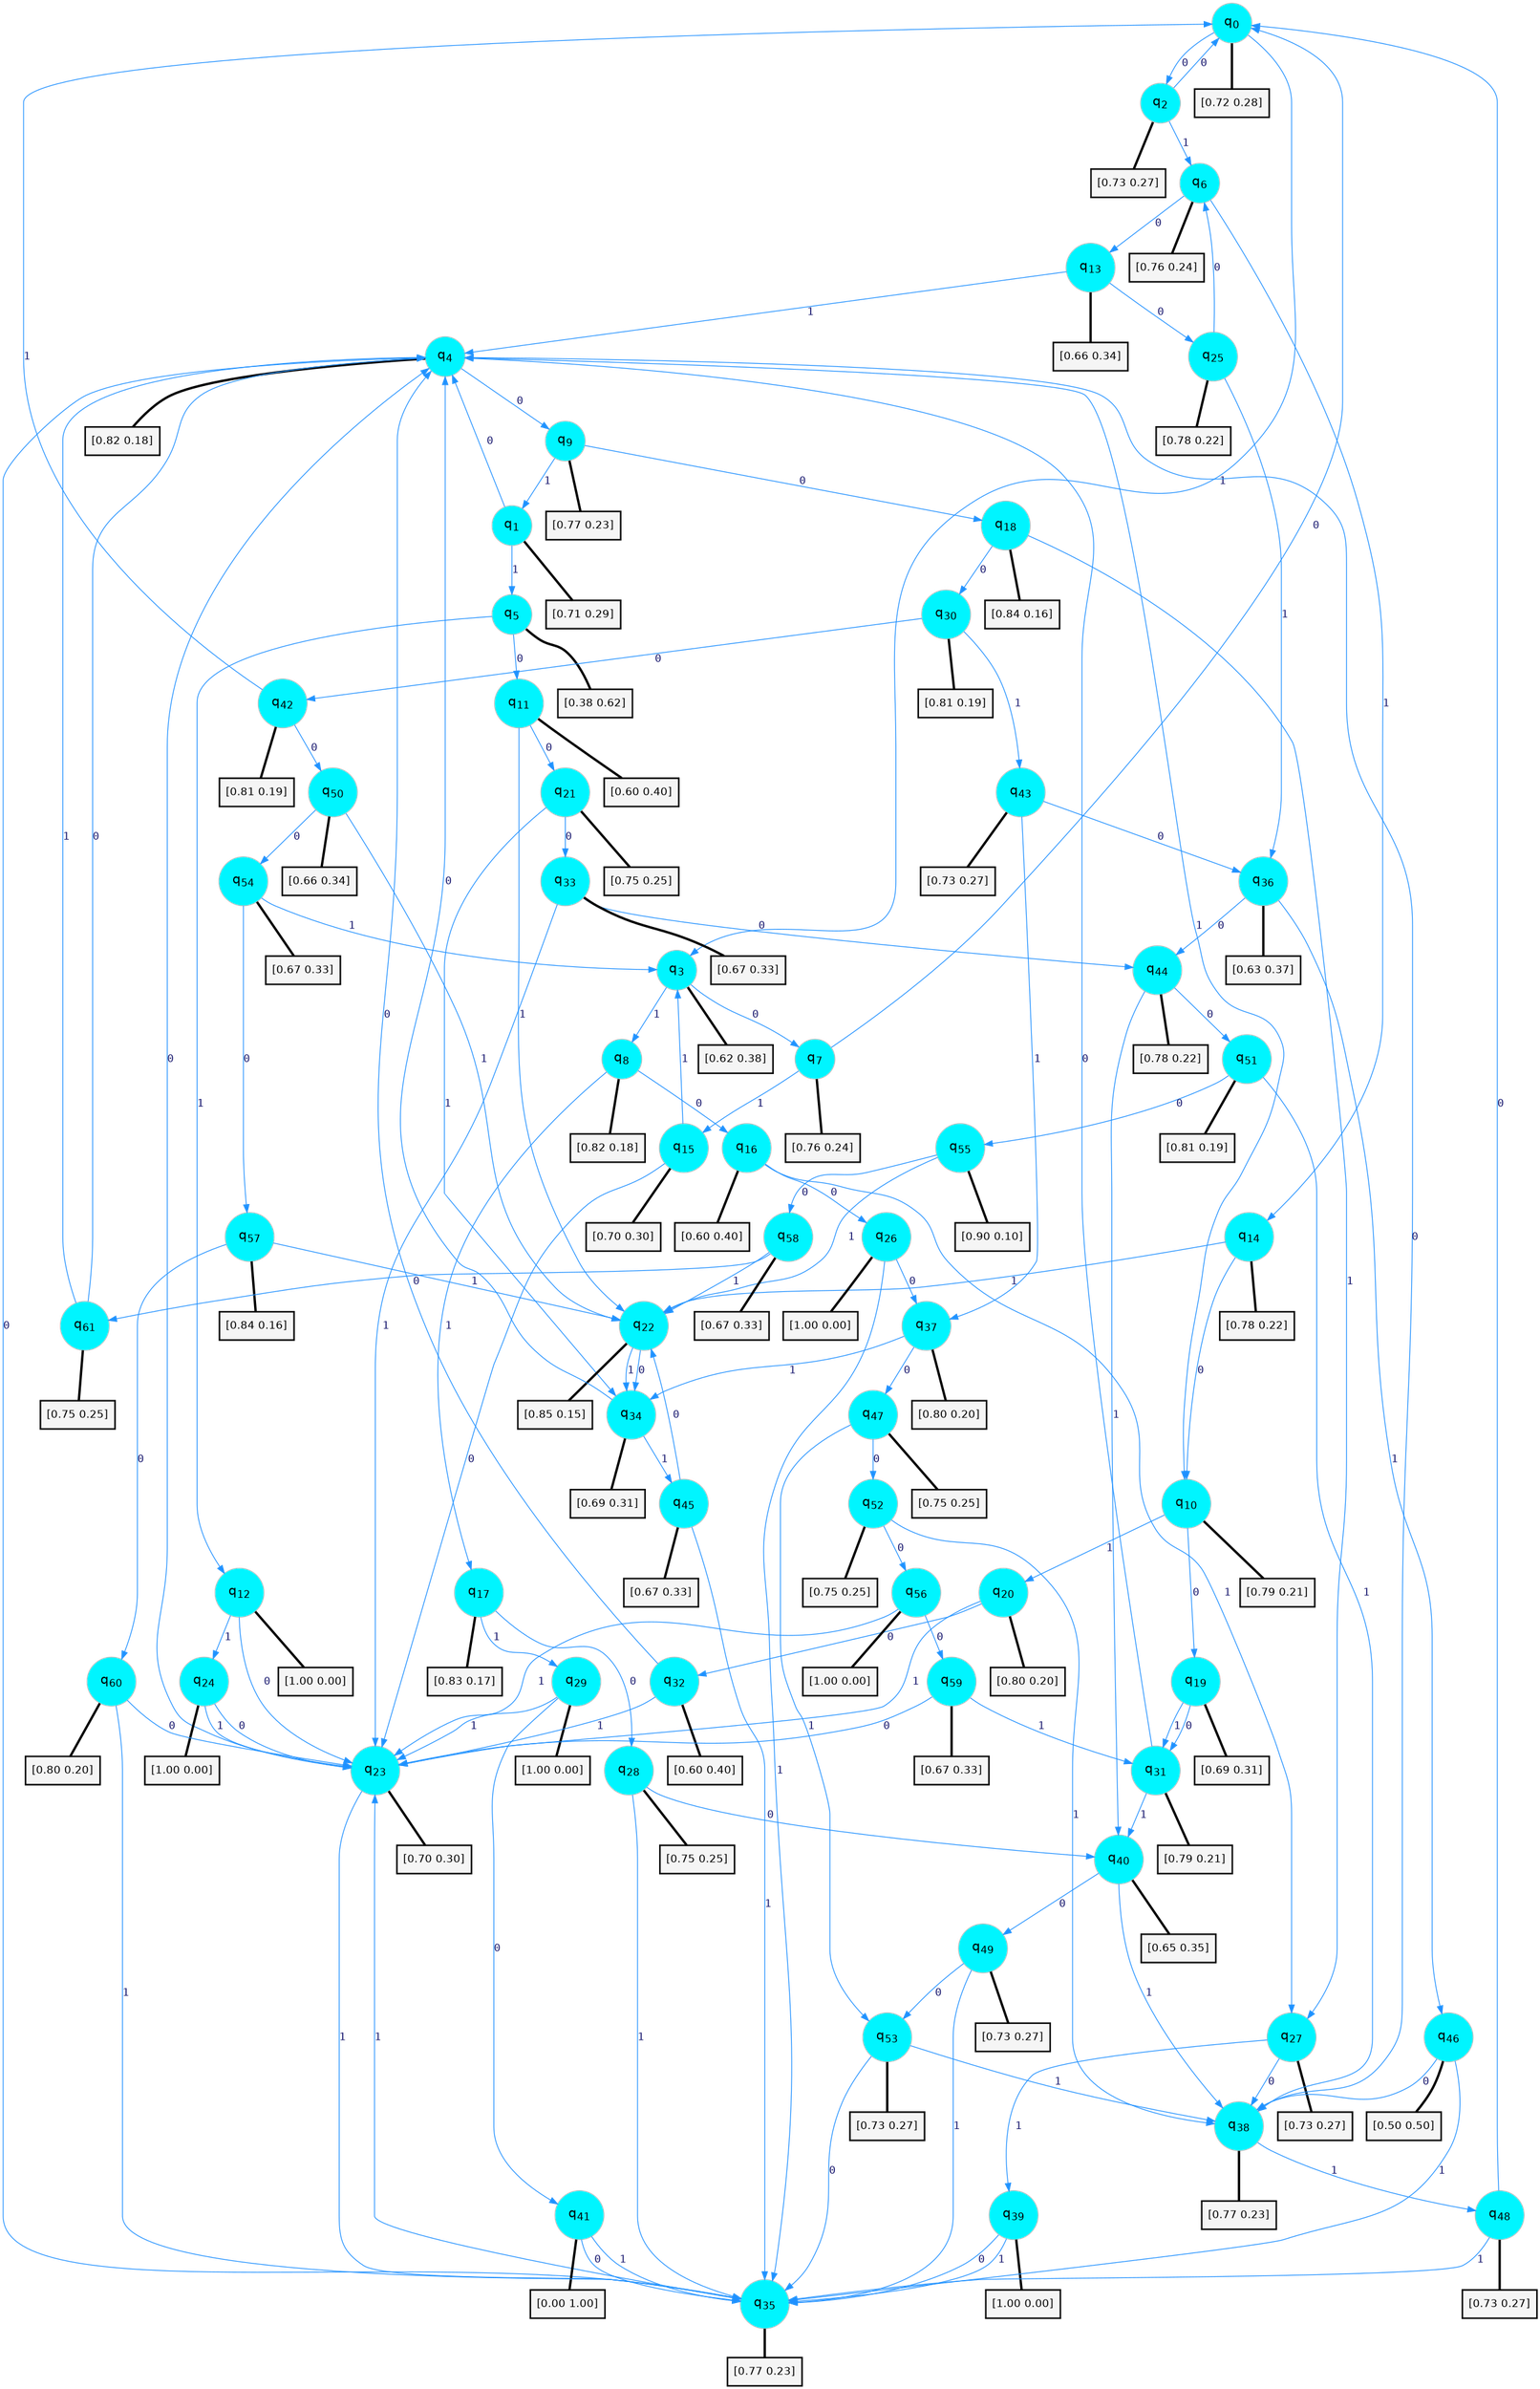 digraph G {
graph [
bgcolor=transparent, dpi=300, rankdir=TD, size="40,25"];
node [
color=gray, fillcolor=turquoise1, fontcolor=black, fontname=Helvetica, fontsize=16, fontweight=bold, shape=circle, style=filled];
edge [
arrowsize=1, color=dodgerblue1, fontcolor=midnightblue, fontname=courier, fontweight=bold, penwidth=1, style=solid, weight=20];
0[label=<q<SUB>0</SUB>>];
1[label=<q<SUB>1</SUB>>];
2[label=<q<SUB>2</SUB>>];
3[label=<q<SUB>3</SUB>>];
4[label=<q<SUB>4</SUB>>];
5[label=<q<SUB>5</SUB>>];
6[label=<q<SUB>6</SUB>>];
7[label=<q<SUB>7</SUB>>];
8[label=<q<SUB>8</SUB>>];
9[label=<q<SUB>9</SUB>>];
10[label=<q<SUB>10</SUB>>];
11[label=<q<SUB>11</SUB>>];
12[label=<q<SUB>12</SUB>>];
13[label=<q<SUB>13</SUB>>];
14[label=<q<SUB>14</SUB>>];
15[label=<q<SUB>15</SUB>>];
16[label=<q<SUB>16</SUB>>];
17[label=<q<SUB>17</SUB>>];
18[label=<q<SUB>18</SUB>>];
19[label=<q<SUB>19</SUB>>];
20[label=<q<SUB>20</SUB>>];
21[label=<q<SUB>21</SUB>>];
22[label=<q<SUB>22</SUB>>];
23[label=<q<SUB>23</SUB>>];
24[label=<q<SUB>24</SUB>>];
25[label=<q<SUB>25</SUB>>];
26[label=<q<SUB>26</SUB>>];
27[label=<q<SUB>27</SUB>>];
28[label=<q<SUB>28</SUB>>];
29[label=<q<SUB>29</SUB>>];
30[label=<q<SUB>30</SUB>>];
31[label=<q<SUB>31</SUB>>];
32[label=<q<SUB>32</SUB>>];
33[label=<q<SUB>33</SUB>>];
34[label=<q<SUB>34</SUB>>];
35[label=<q<SUB>35</SUB>>];
36[label=<q<SUB>36</SUB>>];
37[label=<q<SUB>37</SUB>>];
38[label=<q<SUB>38</SUB>>];
39[label=<q<SUB>39</SUB>>];
40[label=<q<SUB>40</SUB>>];
41[label=<q<SUB>41</SUB>>];
42[label=<q<SUB>42</SUB>>];
43[label=<q<SUB>43</SUB>>];
44[label=<q<SUB>44</SUB>>];
45[label=<q<SUB>45</SUB>>];
46[label=<q<SUB>46</SUB>>];
47[label=<q<SUB>47</SUB>>];
48[label=<q<SUB>48</SUB>>];
49[label=<q<SUB>49</SUB>>];
50[label=<q<SUB>50</SUB>>];
51[label=<q<SUB>51</SUB>>];
52[label=<q<SUB>52</SUB>>];
53[label=<q<SUB>53</SUB>>];
54[label=<q<SUB>54</SUB>>];
55[label=<q<SUB>55</SUB>>];
56[label=<q<SUB>56</SUB>>];
57[label=<q<SUB>57</SUB>>];
58[label=<q<SUB>58</SUB>>];
59[label=<q<SUB>59</SUB>>];
60[label=<q<SUB>60</SUB>>];
61[label=<q<SUB>61</SUB>>];
62[label="[0.72 0.28]", shape=box,fontcolor=black, fontname=Helvetica, fontsize=14, penwidth=2, fillcolor=whitesmoke,color=black];
63[label="[0.71 0.29]", shape=box,fontcolor=black, fontname=Helvetica, fontsize=14, penwidth=2, fillcolor=whitesmoke,color=black];
64[label="[0.73 0.27]", shape=box,fontcolor=black, fontname=Helvetica, fontsize=14, penwidth=2, fillcolor=whitesmoke,color=black];
65[label="[0.62 0.38]", shape=box,fontcolor=black, fontname=Helvetica, fontsize=14, penwidth=2, fillcolor=whitesmoke,color=black];
66[label="[0.82 0.18]", shape=box,fontcolor=black, fontname=Helvetica, fontsize=14, penwidth=2, fillcolor=whitesmoke,color=black];
67[label="[0.38 0.62]", shape=box,fontcolor=black, fontname=Helvetica, fontsize=14, penwidth=2, fillcolor=whitesmoke,color=black];
68[label="[0.76 0.24]", shape=box,fontcolor=black, fontname=Helvetica, fontsize=14, penwidth=2, fillcolor=whitesmoke,color=black];
69[label="[0.76 0.24]", shape=box,fontcolor=black, fontname=Helvetica, fontsize=14, penwidth=2, fillcolor=whitesmoke,color=black];
70[label="[0.82 0.18]", shape=box,fontcolor=black, fontname=Helvetica, fontsize=14, penwidth=2, fillcolor=whitesmoke,color=black];
71[label="[0.77 0.23]", shape=box,fontcolor=black, fontname=Helvetica, fontsize=14, penwidth=2, fillcolor=whitesmoke,color=black];
72[label="[0.79 0.21]", shape=box,fontcolor=black, fontname=Helvetica, fontsize=14, penwidth=2, fillcolor=whitesmoke,color=black];
73[label="[0.60 0.40]", shape=box,fontcolor=black, fontname=Helvetica, fontsize=14, penwidth=2, fillcolor=whitesmoke,color=black];
74[label="[1.00 0.00]", shape=box,fontcolor=black, fontname=Helvetica, fontsize=14, penwidth=2, fillcolor=whitesmoke,color=black];
75[label="[0.66 0.34]", shape=box,fontcolor=black, fontname=Helvetica, fontsize=14, penwidth=2, fillcolor=whitesmoke,color=black];
76[label="[0.78 0.22]", shape=box,fontcolor=black, fontname=Helvetica, fontsize=14, penwidth=2, fillcolor=whitesmoke,color=black];
77[label="[0.70 0.30]", shape=box,fontcolor=black, fontname=Helvetica, fontsize=14, penwidth=2, fillcolor=whitesmoke,color=black];
78[label="[0.60 0.40]", shape=box,fontcolor=black, fontname=Helvetica, fontsize=14, penwidth=2, fillcolor=whitesmoke,color=black];
79[label="[0.83 0.17]", shape=box,fontcolor=black, fontname=Helvetica, fontsize=14, penwidth=2, fillcolor=whitesmoke,color=black];
80[label="[0.84 0.16]", shape=box,fontcolor=black, fontname=Helvetica, fontsize=14, penwidth=2, fillcolor=whitesmoke,color=black];
81[label="[0.69 0.31]", shape=box,fontcolor=black, fontname=Helvetica, fontsize=14, penwidth=2, fillcolor=whitesmoke,color=black];
82[label="[0.80 0.20]", shape=box,fontcolor=black, fontname=Helvetica, fontsize=14, penwidth=2, fillcolor=whitesmoke,color=black];
83[label="[0.75 0.25]", shape=box,fontcolor=black, fontname=Helvetica, fontsize=14, penwidth=2, fillcolor=whitesmoke,color=black];
84[label="[0.85 0.15]", shape=box,fontcolor=black, fontname=Helvetica, fontsize=14, penwidth=2, fillcolor=whitesmoke,color=black];
85[label="[0.70 0.30]", shape=box,fontcolor=black, fontname=Helvetica, fontsize=14, penwidth=2, fillcolor=whitesmoke,color=black];
86[label="[1.00 0.00]", shape=box,fontcolor=black, fontname=Helvetica, fontsize=14, penwidth=2, fillcolor=whitesmoke,color=black];
87[label="[0.78 0.22]", shape=box,fontcolor=black, fontname=Helvetica, fontsize=14, penwidth=2, fillcolor=whitesmoke,color=black];
88[label="[1.00 0.00]", shape=box,fontcolor=black, fontname=Helvetica, fontsize=14, penwidth=2, fillcolor=whitesmoke,color=black];
89[label="[0.73 0.27]", shape=box,fontcolor=black, fontname=Helvetica, fontsize=14, penwidth=2, fillcolor=whitesmoke,color=black];
90[label="[0.75 0.25]", shape=box,fontcolor=black, fontname=Helvetica, fontsize=14, penwidth=2, fillcolor=whitesmoke,color=black];
91[label="[1.00 0.00]", shape=box,fontcolor=black, fontname=Helvetica, fontsize=14, penwidth=2, fillcolor=whitesmoke,color=black];
92[label="[0.81 0.19]", shape=box,fontcolor=black, fontname=Helvetica, fontsize=14, penwidth=2, fillcolor=whitesmoke,color=black];
93[label="[0.79 0.21]", shape=box,fontcolor=black, fontname=Helvetica, fontsize=14, penwidth=2, fillcolor=whitesmoke,color=black];
94[label="[0.60 0.40]", shape=box,fontcolor=black, fontname=Helvetica, fontsize=14, penwidth=2, fillcolor=whitesmoke,color=black];
95[label="[0.67 0.33]", shape=box,fontcolor=black, fontname=Helvetica, fontsize=14, penwidth=2, fillcolor=whitesmoke,color=black];
96[label="[0.69 0.31]", shape=box,fontcolor=black, fontname=Helvetica, fontsize=14, penwidth=2, fillcolor=whitesmoke,color=black];
97[label="[0.77 0.23]", shape=box,fontcolor=black, fontname=Helvetica, fontsize=14, penwidth=2, fillcolor=whitesmoke,color=black];
98[label="[0.63 0.37]", shape=box,fontcolor=black, fontname=Helvetica, fontsize=14, penwidth=2, fillcolor=whitesmoke,color=black];
99[label="[0.80 0.20]", shape=box,fontcolor=black, fontname=Helvetica, fontsize=14, penwidth=2, fillcolor=whitesmoke,color=black];
100[label="[0.77 0.23]", shape=box,fontcolor=black, fontname=Helvetica, fontsize=14, penwidth=2, fillcolor=whitesmoke,color=black];
101[label="[1.00 0.00]", shape=box,fontcolor=black, fontname=Helvetica, fontsize=14, penwidth=2, fillcolor=whitesmoke,color=black];
102[label="[0.65 0.35]", shape=box,fontcolor=black, fontname=Helvetica, fontsize=14, penwidth=2, fillcolor=whitesmoke,color=black];
103[label="[0.00 1.00]", shape=box,fontcolor=black, fontname=Helvetica, fontsize=14, penwidth=2, fillcolor=whitesmoke,color=black];
104[label="[0.81 0.19]", shape=box,fontcolor=black, fontname=Helvetica, fontsize=14, penwidth=2, fillcolor=whitesmoke,color=black];
105[label="[0.73 0.27]", shape=box,fontcolor=black, fontname=Helvetica, fontsize=14, penwidth=2, fillcolor=whitesmoke,color=black];
106[label="[0.78 0.22]", shape=box,fontcolor=black, fontname=Helvetica, fontsize=14, penwidth=2, fillcolor=whitesmoke,color=black];
107[label="[0.67 0.33]", shape=box,fontcolor=black, fontname=Helvetica, fontsize=14, penwidth=2, fillcolor=whitesmoke,color=black];
108[label="[0.50 0.50]", shape=box,fontcolor=black, fontname=Helvetica, fontsize=14, penwidth=2, fillcolor=whitesmoke,color=black];
109[label="[0.75 0.25]", shape=box,fontcolor=black, fontname=Helvetica, fontsize=14, penwidth=2, fillcolor=whitesmoke,color=black];
110[label="[0.73 0.27]", shape=box,fontcolor=black, fontname=Helvetica, fontsize=14, penwidth=2, fillcolor=whitesmoke,color=black];
111[label="[0.73 0.27]", shape=box,fontcolor=black, fontname=Helvetica, fontsize=14, penwidth=2, fillcolor=whitesmoke,color=black];
112[label="[0.66 0.34]", shape=box,fontcolor=black, fontname=Helvetica, fontsize=14, penwidth=2, fillcolor=whitesmoke,color=black];
113[label="[0.81 0.19]", shape=box,fontcolor=black, fontname=Helvetica, fontsize=14, penwidth=2, fillcolor=whitesmoke,color=black];
114[label="[0.75 0.25]", shape=box,fontcolor=black, fontname=Helvetica, fontsize=14, penwidth=2, fillcolor=whitesmoke,color=black];
115[label="[0.73 0.27]", shape=box,fontcolor=black, fontname=Helvetica, fontsize=14, penwidth=2, fillcolor=whitesmoke,color=black];
116[label="[0.67 0.33]", shape=box,fontcolor=black, fontname=Helvetica, fontsize=14, penwidth=2, fillcolor=whitesmoke,color=black];
117[label="[0.90 0.10]", shape=box,fontcolor=black, fontname=Helvetica, fontsize=14, penwidth=2, fillcolor=whitesmoke,color=black];
118[label="[1.00 0.00]", shape=box,fontcolor=black, fontname=Helvetica, fontsize=14, penwidth=2, fillcolor=whitesmoke,color=black];
119[label="[0.84 0.16]", shape=box,fontcolor=black, fontname=Helvetica, fontsize=14, penwidth=2, fillcolor=whitesmoke,color=black];
120[label="[0.67 0.33]", shape=box,fontcolor=black, fontname=Helvetica, fontsize=14, penwidth=2, fillcolor=whitesmoke,color=black];
121[label="[0.67 0.33]", shape=box,fontcolor=black, fontname=Helvetica, fontsize=14, penwidth=2, fillcolor=whitesmoke,color=black];
122[label="[0.80 0.20]", shape=box,fontcolor=black, fontname=Helvetica, fontsize=14, penwidth=2, fillcolor=whitesmoke,color=black];
123[label="[0.75 0.25]", shape=box,fontcolor=black, fontname=Helvetica, fontsize=14, penwidth=2, fillcolor=whitesmoke,color=black];
0->2 [label=0];
0->3 [label=1];
0->62 [arrowhead=none, penwidth=3,color=black];
1->4 [label=0];
1->5 [label=1];
1->63 [arrowhead=none, penwidth=3,color=black];
2->0 [label=0];
2->6 [label=1];
2->64 [arrowhead=none, penwidth=3,color=black];
3->7 [label=0];
3->8 [label=1];
3->65 [arrowhead=none, penwidth=3,color=black];
4->9 [label=0];
4->10 [label=1];
4->66 [arrowhead=none, penwidth=3,color=black];
5->11 [label=0];
5->12 [label=1];
5->67 [arrowhead=none, penwidth=3,color=black];
6->13 [label=0];
6->14 [label=1];
6->68 [arrowhead=none, penwidth=3,color=black];
7->0 [label=0];
7->15 [label=1];
7->69 [arrowhead=none, penwidth=3,color=black];
8->16 [label=0];
8->17 [label=1];
8->70 [arrowhead=none, penwidth=3,color=black];
9->18 [label=0];
9->1 [label=1];
9->71 [arrowhead=none, penwidth=3,color=black];
10->19 [label=0];
10->20 [label=1];
10->72 [arrowhead=none, penwidth=3,color=black];
11->21 [label=0];
11->22 [label=1];
11->73 [arrowhead=none, penwidth=3,color=black];
12->23 [label=0];
12->24 [label=1];
12->74 [arrowhead=none, penwidth=3,color=black];
13->25 [label=0];
13->4 [label=1];
13->75 [arrowhead=none, penwidth=3,color=black];
14->10 [label=0];
14->22 [label=1];
14->76 [arrowhead=none, penwidth=3,color=black];
15->23 [label=0];
15->3 [label=1];
15->77 [arrowhead=none, penwidth=3,color=black];
16->26 [label=0];
16->27 [label=1];
16->78 [arrowhead=none, penwidth=3,color=black];
17->28 [label=0];
17->29 [label=1];
17->79 [arrowhead=none, penwidth=3,color=black];
18->30 [label=0];
18->27 [label=1];
18->80 [arrowhead=none, penwidth=3,color=black];
19->31 [label=0];
19->31 [label=1];
19->81 [arrowhead=none, penwidth=3,color=black];
20->32 [label=0];
20->23 [label=1];
20->82 [arrowhead=none, penwidth=3,color=black];
21->33 [label=0];
21->34 [label=1];
21->83 [arrowhead=none, penwidth=3,color=black];
22->34 [label=0];
22->34 [label=1];
22->84 [arrowhead=none, penwidth=3,color=black];
23->4 [label=0];
23->35 [label=1];
23->85 [arrowhead=none, penwidth=3,color=black];
24->23 [label=0];
24->23 [label=1];
24->86 [arrowhead=none, penwidth=3,color=black];
25->6 [label=0];
25->36 [label=1];
25->87 [arrowhead=none, penwidth=3,color=black];
26->37 [label=0];
26->35 [label=1];
26->88 [arrowhead=none, penwidth=3,color=black];
27->38 [label=0];
27->39 [label=1];
27->89 [arrowhead=none, penwidth=3,color=black];
28->40 [label=0];
28->35 [label=1];
28->90 [arrowhead=none, penwidth=3,color=black];
29->41 [label=0];
29->23 [label=1];
29->91 [arrowhead=none, penwidth=3,color=black];
30->42 [label=0];
30->43 [label=1];
30->92 [arrowhead=none, penwidth=3,color=black];
31->4 [label=0];
31->40 [label=1];
31->93 [arrowhead=none, penwidth=3,color=black];
32->4 [label=0];
32->23 [label=1];
32->94 [arrowhead=none, penwidth=3,color=black];
33->44 [label=0];
33->23 [label=1];
33->95 [arrowhead=none, penwidth=3,color=black];
34->4 [label=0];
34->45 [label=1];
34->96 [arrowhead=none, penwidth=3,color=black];
35->4 [label=0];
35->23 [label=1];
35->97 [arrowhead=none, penwidth=3,color=black];
36->44 [label=0];
36->46 [label=1];
36->98 [arrowhead=none, penwidth=3,color=black];
37->47 [label=0];
37->34 [label=1];
37->99 [arrowhead=none, penwidth=3,color=black];
38->4 [label=0];
38->48 [label=1];
38->100 [arrowhead=none, penwidth=3,color=black];
39->35 [label=0];
39->35 [label=1];
39->101 [arrowhead=none, penwidth=3,color=black];
40->49 [label=0];
40->38 [label=1];
40->102 [arrowhead=none, penwidth=3,color=black];
41->35 [label=0];
41->35 [label=1];
41->103 [arrowhead=none, penwidth=3,color=black];
42->50 [label=0];
42->0 [label=1];
42->104 [arrowhead=none, penwidth=3,color=black];
43->36 [label=0];
43->37 [label=1];
43->105 [arrowhead=none, penwidth=3,color=black];
44->51 [label=0];
44->40 [label=1];
44->106 [arrowhead=none, penwidth=3,color=black];
45->22 [label=0];
45->35 [label=1];
45->107 [arrowhead=none, penwidth=3,color=black];
46->38 [label=0];
46->35 [label=1];
46->108 [arrowhead=none, penwidth=3,color=black];
47->52 [label=0];
47->53 [label=1];
47->109 [arrowhead=none, penwidth=3,color=black];
48->0 [label=0];
48->35 [label=1];
48->110 [arrowhead=none, penwidth=3,color=black];
49->53 [label=0];
49->35 [label=1];
49->111 [arrowhead=none, penwidth=3,color=black];
50->54 [label=0];
50->22 [label=1];
50->112 [arrowhead=none, penwidth=3,color=black];
51->55 [label=0];
51->38 [label=1];
51->113 [arrowhead=none, penwidth=3,color=black];
52->56 [label=0];
52->38 [label=1];
52->114 [arrowhead=none, penwidth=3,color=black];
53->35 [label=0];
53->38 [label=1];
53->115 [arrowhead=none, penwidth=3,color=black];
54->57 [label=0];
54->3 [label=1];
54->116 [arrowhead=none, penwidth=3,color=black];
55->58 [label=0];
55->22 [label=1];
55->117 [arrowhead=none, penwidth=3,color=black];
56->59 [label=0];
56->23 [label=1];
56->118 [arrowhead=none, penwidth=3,color=black];
57->60 [label=0];
57->22 [label=1];
57->119 [arrowhead=none, penwidth=3,color=black];
58->61 [label=0];
58->22 [label=1];
58->120 [arrowhead=none, penwidth=3,color=black];
59->23 [label=0];
59->31 [label=1];
59->121 [arrowhead=none, penwidth=3,color=black];
60->23 [label=0];
60->35 [label=1];
60->122 [arrowhead=none, penwidth=3,color=black];
61->4 [label=0];
61->4 [label=1];
61->123 [arrowhead=none, penwidth=3,color=black];
}
